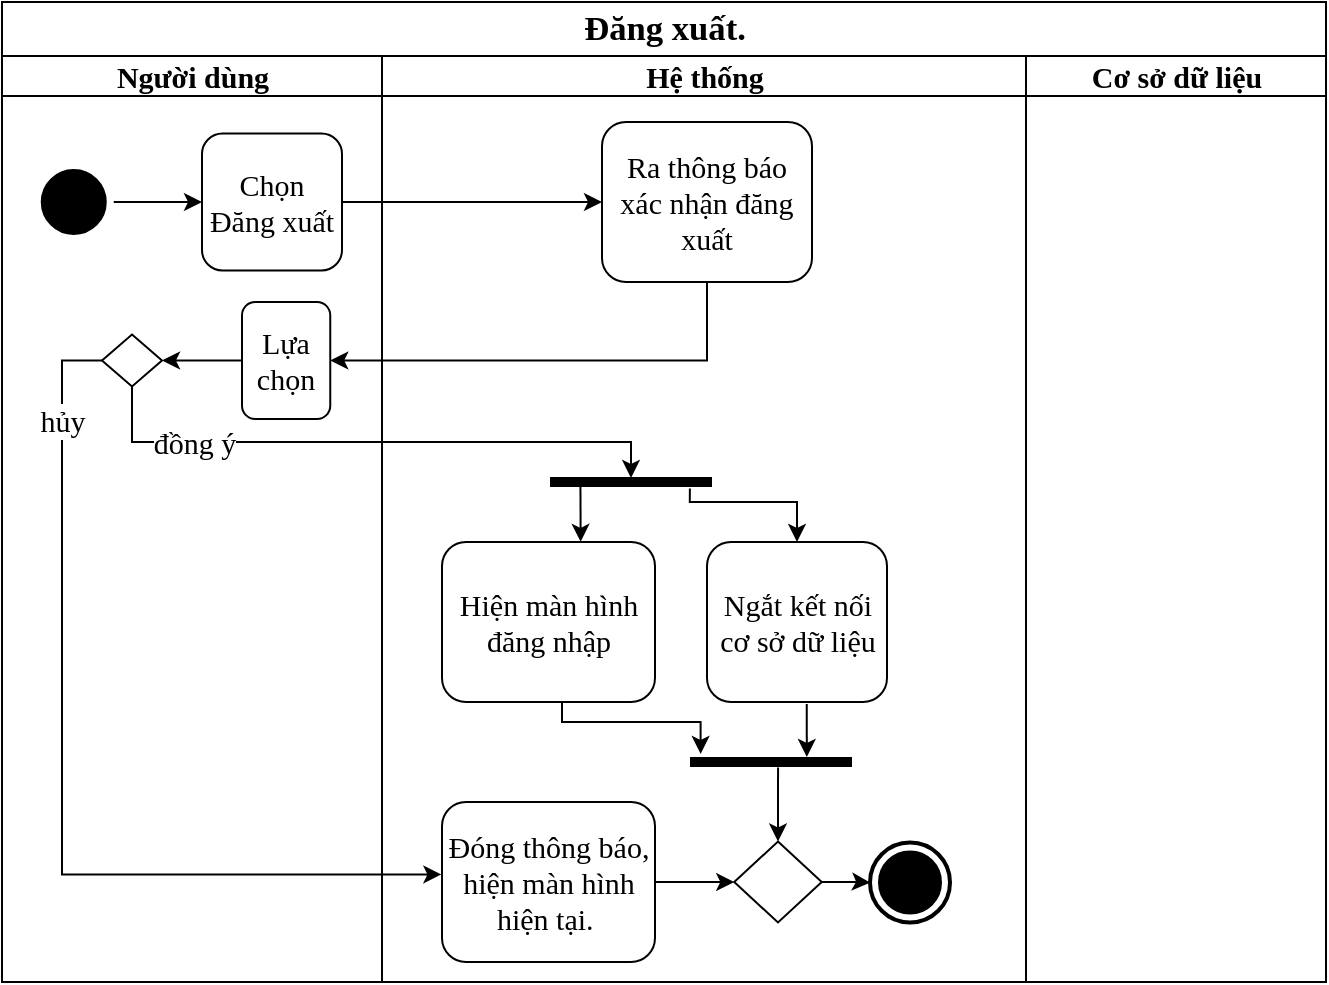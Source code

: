 <mxfile version="13.3.1" type="device"><diagram id="8VUYHRGgps18awLq4q4d" name="Page-1"><mxGraphModel dx="1452" dy="596" grid="1" gridSize="10" guides="1" tooltips="1" connect="1" arrows="1" fold="1" page="1" pageScale="1" pageWidth="827" pageHeight="1169" math="0" shadow="0"><root><mxCell id="0"/><mxCell id="1" parent="0"/><mxCell id="bD_iZolfdFwd9rmxjZnh-7" value="&lt;span style=&quot;font-size: 13pt ; line-height: 107% ; font-family: &amp;#34;times new roman&amp;#34; , serif&quot;&gt;Đăng xuất.&lt;/span&gt;" style="swimlane;html=1;childLayout=stackLayout;resizeParent=1;resizeParentMax=0;startSize=27;rounded=0;glass=0;fontSize=15;fontFamily=Times New Roman;" parent="1" vertex="1"><mxGeometry x="40" y="40" width="662" height="490" as="geometry"/></mxCell><mxCell id="bD_iZolfdFwd9rmxjZnh-8" value="Người dùng" style="swimlane;html=1;startSize=20;fontSize=15;fontFamily=Times New Roman;" parent="bD_iZolfdFwd9rmxjZnh-7" vertex="1"><mxGeometry y="27" width="190" height="463" as="geometry"><mxRectangle y="20" width="30" height="460" as="alternateBounds"/></mxGeometry></mxCell><mxCell id="bD_iZolfdFwd9rmxjZnh-24" value="" style="edgeStyle=orthogonalEdgeStyle;rounded=0;orthogonalLoop=1;jettySize=auto;html=1;fontFamily=Times New Roman;fontSize=15;entryX=0;entryY=0.5;entryDx=0;entryDy=0;exitX=1;exitY=0.5;exitDx=0;exitDy=0;" parent="bD_iZolfdFwd9rmxjZnh-8" source="bD_iZolfdFwd9rmxjZnh-13" target="bD_iZolfdFwd9rmxjZnh-25" edge="1"><mxGeometry relative="1" as="geometry"><mxPoint x="30" y="163" as="targetPoint"/></mxGeometry></mxCell><mxCell id="bD_iZolfdFwd9rmxjZnh-13" value="" style="ellipse;html=1;shape=startState;fillColor=#000000;strokeColor=#000000;rounded=0;glass=0;fontFamily=Times New Roman;fontSize=15;" parent="bD_iZolfdFwd9rmxjZnh-8" vertex="1"><mxGeometry x="15.88" y="53" width="40" height="40" as="geometry"/></mxCell><mxCell id="bD_iZolfdFwd9rmxjZnh-53" value="" style="shape=rhombus;html=1;verticalLabelPosition=bottom;verticalAlignment=top;rounded=0;glass=0;strokeColor=#000000;fontFamily=Times New Roman;fontSize=15;" parent="bD_iZolfdFwd9rmxjZnh-8" vertex="1"><mxGeometry x="50" y="139.25" width="30" height="26" as="geometry"/></mxCell><mxCell id="bD_iZolfdFwd9rmxjZnh-25" value="Chọn&lt;br&gt;Đăng xuất" style="shape=rect;html=1;rounded=1;whiteSpace=wrap;align=center;glass=0;strokeColor=#000000;fontFamily=Times New Roman;fontSize=15;" parent="bD_iZolfdFwd9rmxjZnh-8" vertex="1"><mxGeometry x="100" y="38.75" width="70" height="68.5" as="geometry"/></mxCell><mxCell id="VSX_U9g0RhG26EY-jK5Y-106" value="" style="edgeStyle=orthogonalEdgeStyle;rounded=0;orthogonalLoop=1;jettySize=auto;html=1;fontSize=15;entryX=1;entryY=0.5;entryDx=0;entryDy=0;" parent="bD_iZolfdFwd9rmxjZnh-8" source="VSX_U9g0RhG26EY-jK5Y-102" target="bD_iZolfdFwd9rmxjZnh-53" edge="1"><mxGeometry relative="1" as="geometry"><mxPoint x="75.0" y="473" as="targetPoint"/></mxGeometry></mxCell><mxCell id="VSX_U9g0RhG26EY-jK5Y-102" value="&lt;font face=&quot;times new roman, serif&quot;&gt;Lựa chọn&lt;/font&gt;" style="shape=rect;html=1;rounded=1;whiteSpace=wrap;align=center;glass=0;strokeColor=#000000;fontFamily=Times New Roman;fontSize=15;" parent="bD_iZolfdFwd9rmxjZnh-8" vertex="1"><mxGeometry x="120" y="123" width="44.13" height="58.5" as="geometry"/></mxCell><mxCell id="bD_iZolfdFwd9rmxjZnh-27" style="edgeStyle=orthogonalEdgeStyle;rounded=0;orthogonalLoop=1;jettySize=auto;html=1;fontFamily=Times New Roman;fontSize=15;entryX=0;entryY=0.5;entryDx=0;entryDy=0;exitX=1;exitY=0.5;exitDx=0;exitDy=0;" parent="bD_iZolfdFwd9rmxjZnh-7" source="bD_iZolfdFwd9rmxjZnh-25" target="VSX_U9g0RhG26EY-jK5Y-100" edge="1"><mxGeometry relative="1" as="geometry"><mxPoint x="170" y="160" as="sourcePoint"/><mxPoint x="212.5" y="162" as="targetPoint"/></mxGeometry></mxCell><mxCell id="VSX_U9g0RhG26EY-jK5Y-104" value="" style="edgeStyle=orthogonalEdgeStyle;rounded=0;orthogonalLoop=1;jettySize=auto;html=1;fontSize=15;entryX=1;entryY=0.5;entryDx=0;entryDy=0;exitX=0.5;exitY=1;exitDx=0;exitDy=0;" parent="bD_iZolfdFwd9rmxjZnh-7" source="VSX_U9g0RhG26EY-jK5Y-100" target="VSX_U9g0RhG26EY-jK5Y-102" edge="1"><mxGeometry relative="1" as="geometry"><mxPoint x="380" y="570" as="targetPoint"/></mxGeometry></mxCell><mxCell id="bD_iZolfdFwd9rmxjZnh-9" value="Hệ thống" style="swimlane;html=1;startSize=20;fontSize=15;fontFamily=Times New Roman;" parent="bD_iZolfdFwd9rmxjZnh-7" vertex="1"><mxGeometry x="190" y="27" width="322" height="463" as="geometry"/></mxCell><mxCell id="n0ksNAkPkwFpbxkG5DMu-15" style="edgeStyle=orthogonalEdgeStyle;rounded=0;orthogonalLoop=1;jettySize=auto;html=1;entryX=1;entryY=0.5;entryDx=0;entryDy=0;fontFamily=Times New Roman;fontSize=15;" parent="bD_iZolfdFwd9rmxjZnh-9" edge="1"><mxGeometry relative="1" as="geometry"><mxPoint x="134.5" y="226.5" as="targetPoint"/></mxGeometry></mxCell><mxCell id="n0ksNAkPkwFpbxkG5DMu-16" value="không&lt;br&gt;hợp lệ" style="edgeLabel;html=1;align=center;verticalAlign=middle;resizable=0;points=[];fontFamily=Times New Roman;fontSize=15;" parent="n0ksNAkPkwFpbxkG5DMu-15" vertex="1" connectable="0"><mxGeometry x="-0.25" y="2" relative="1" as="geometry"><mxPoint x="-0.55" y="24.38" as="offset"/></mxGeometry></mxCell><mxCell id="VSX_U9g0RhG26EY-jK5Y-100" value="&lt;span style=&quot;font-size: 15px ; line-height: 107% ; font-family: &amp;#34;times new roman&amp;#34; , serif&quot;&gt;Ra thông báo xác nhận đăng xuất&lt;/span&gt;" style="shape=rect;html=1;rounded=1;whiteSpace=wrap;align=center;glass=0;strokeColor=#000000;fontFamily=Times New Roman;fontSize=15;" parent="bD_iZolfdFwd9rmxjZnh-9" vertex="1"><mxGeometry x="110" y="33" width="105" height="80" as="geometry"/></mxCell><mxCell id="VSX_U9g0RhG26EY-jK5Y-57" value="" style="edgeStyle=orthogonalEdgeStyle;rounded=0;orthogonalLoop=1;jettySize=auto;html=1;entryX=1.513;entryY=0.06;entryDx=0;entryDy=0;entryPerimeter=0;exitX=0.5;exitY=1;exitDx=0;exitDy=0;fontSize=15;" parent="bD_iZolfdFwd9rmxjZnh-9" source="VSX_U9g0RhG26EY-jK5Y-52" target="VSX_U9g0RhG26EY-jK5Y-55" edge="1"><mxGeometry relative="1" as="geometry"><mxPoint x="89.5" y="343" as="targetPoint"/><Array as="points"><mxPoint x="90" y="323"/><mxPoint x="90" y="333"/><mxPoint x="159" y="333"/></Array></mxGeometry></mxCell><mxCell id="VSX_U9g0RhG26EY-jK5Y-52" value="&lt;font face=&quot;times new roman, serif&quot;&gt;Hiện màn hình đăng nhập&lt;/font&gt;" style="shape=rect;html=1;rounded=1;whiteSpace=wrap;align=center;glass=0;strokeColor=#000000;fontFamily=Times New Roman;fontSize=15;" parent="bD_iZolfdFwd9rmxjZnh-9" vertex="1"><mxGeometry x="30" y="243" width="106.5" height="80" as="geometry"/></mxCell><mxCell id="VSX_U9g0RhG26EY-jK5Y-51" value="" style="edgeStyle=orthogonalEdgeStyle;rounded=0;orthogonalLoop=1;jettySize=auto;html=1;exitX=-0.31;exitY=0.868;exitDx=0;exitDy=0;exitPerimeter=0;fontSize=15;" parent="bD_iZolfdFwd9rmxjZnh-9" source="VSX_U9g0RhG26EY-jK5Y-15" target="VSX_U9g0RhG26EY-jK5Y-10" edge="1"><mxGeometry relative="1" as="geometry"><Array as="points"><mxPoint x="153.5" y="223"/><mxPoint x="207.5" y="223"/></Array></mxGeometry></mxCell><mxCell id="n0ksNAkPkwFpbxkG5DMu-22" style="edgeStyle=orthogonalEdgeStyle;rounded=0;orthogonalLoop=1;jettySize=auto;html=1;fontFamily=Times New Roman;fontSize=15;entryX=0.5;entryY=0;entryDx=0;entryDy=0;exitX=-0.188;exitY=0.544;exitDx=0;exitDy=0;exitPerimeter=0;" parent="bD_iZolfdFwd9rmxjZnh-9" source="VSX_U9g0RhG26EY-jK5Y-55" target="bD_iZolfdFwd9rmxjZnh-73" edge="1"><mxGeometry relative="1" as="geometry"><mxPoint x="198" y="391.0" as="targetPoint"/><mxPoint x="197.5" y="363" as="sourcePoint"/></mxGeometry></mxCell><mxCell id="bD_iZolfdFwd9rmxjZnh-79" value="" style="edgeStyle=orthogonalEdgeStyle;rounded=0;orthogonalLoop=1;jettySize=auto;html=1;endArrow=classic;endFill=1;fontFamily=Times New Roman;fontSize=15;" parent="bD_iZolfdFwd9rmxjZnh-9" source="bD_iZolfdFwd9rmxjZnh-73" target="bD_iZolfdFwd9rmxjZnh-64" edge="1"><mxGeometry relative="1" as="geometry"/></mxCell><mxCell id="VSX_U9g0RhG26EY-jK5Y-111" value="" style="edgeStyle=orthogonalEdgeStyle;rounded=0;orthogonalLoop=1;jettySize=auto;html=1;fontSize=15;" parent="bD_iZolfdFwd9rmxjZnh-9" source="VSX_U9g0RhG26EY-jK5Y-108" target="bD_iZolfdFwd9rmxjZnh-73" edge="1"><mxGeometry relative="1" as="geometry"><mxPoint x="420" y="496.75" as="sourcePoint"/><mxPoint x="500" y="496.75" as="targetPoint"/></mxGeometry></mxCell><mxCell id="VSX_U9g0RhG26EY-jK5Y-108" value="&lt;span style=&quot;font-family: &amp;#34;times new roman&amp;#34; , serif&quot;&gt;Đóng thông báo, h&lt;/span&gt;&lt;font face=&quot;times new roman, serif&quot;&gt;iện màn hình hiện tại.&amp;nbsp;&lt;/font&gt;" style="shape=rect;html=1;rounded=1;whiteSpace=wrap;align=center;glass=0;strokeColor=#000000;fontFamily=Times New Roman;fontSize=15;" parent="bD_iZolfdFwd9rmxjZnh-9" vertex="1"><mxGeometry x="30" y="373" width="106.5" height="80" as="geometry"/></mxCell><mxCell id="xgjt-dIGxeOgQvhykFv4-2" style="edgeStyle=orthogonalEdgeStyle;rounded=0;orthogonalLoop=1;jettySize=auto;html=1;exitX=0.554;exitY=1.012;exitDx=0;exitDy=0;exitPerimeter=0;entryX=1.134;entryY=0.724;entryDx=0;entryDy=0;entryPerimeter=0;" edge="1" parent="bD_iZolfdFwd9rmxjZnh-9" source="VSX_U9g0RhG26EY-jK5Y-10" target="VSX_U9g0RhG26EY-jK5Y-55"><mxGeometry relative="1" as="geometry"><mxPoint x="212" y="343" as="targetPoint"/><Array as="points"/></mxGeometry></mxCell><mxCell id="VSX_U9g0RhG26EY-jK5Y-10" value="&lt;span style=&quot;font-size: 15px ; line-height: 107% ; font-family: &amp;#34;times new roman&amp;#34; , serif&quot;&gt;Ngắt kết nối cơ sở dữ liệu&lt;/span&gt;" style="shape=rect;html=1;rounded=1;whiteSpace=wrap;align=center;glass=0;strokeColor=#000000;fontFamily=Times New Roman;fontSize=15;" parent="bD_iZolfdFwd9rmxjZnh-9" vertex="1"><mxGeometry x="162.5" y="243" width="90" height="80" as="geometry"/></mxCell><mxCell id="-RcYtz28Q2Jx_34SBgoX-3" style="edgeStyle=orthogonalEdgeStyle;rounded=0;orthogonalLoop=1;jettySize=auto;html=1;entryX=0.651;entryY=-0.001;entryDx=0;entryDy=0;entryPerimeter=0;exitX=-0.056;exitY=0.184;exitDx=0;exitDy=0;exitPerimeter=0;" parent="bD_iZolfdFwd9rmxjZnh-9" source="VSX_U9g0RhG26EY-jK5Y-15" target="VSX_U9g0RhG26EY-jK5Y-52" edge="1"><mxGeometry relative="1" as="geometry"/></mxCell><mxCell id="VSX_U9g0RhG26EY-jK5Y-15" value="" style="shape=rect;html=1;fillColor=#000000;verticalLabelPosition=bottom;verticalAlignment=top;rotation=-90;fontSize=15;" parent="bD_iZolfdFwd9rmxjZnh-9" vertex="1"><mxGeometry x="122.5" y="173" width="4" height="80" as="geometry"/></mxCell><mxCell id="bD_iZolfdFwd9rmxjZnh-73" value="" style="shape=rhombus;html=1;verticalLabelPosition=top;verticalAlignment=bottom;rounded=0;glass=0;strokeColor=#000000;fontFamily=Times New Roman;fontSize=15;" parent="bD_iZolfdFwd9rmxjZnh-9" vertex="1"><mxGeometry x="176.12" y="392.75" width="43.75" height="40.5" as="geometry"/></mxCell><mxCell id="VSX_U9g0RhG26EY-jK5Y-55" value="" style="shape=rect;html=1;fillColor=#000000;verticalLabelPosition=bottom;verticalAlignment=top;rotation=-90;fontSize=15;" parent="bD_iZolfdFwd9rmxjZnh-9" vertex="1"><mxGeometry x="192.5" y="313" width="4" height="80" as="geometry"/></mxCell><mxCell id="bD_iZolfdFwd9rmxjZnh-64" value="" style="html=1;shape=mxgraph.sysml.actFinal;strokeWidth=2;verticalLabelPosition=bottom;verticalAlignment=top;rounded=0;glass=0;fontFamily=Times New Roman;fontSize=15;" parent="bD_iZolfdFwd9rmxjZnh-9" vertex="1"><mxGeometry x="244" y="393.25" width="40" height="40" as="geometry"/></mxCell><mxCell id="bD_iZolfdFwd9rmxjZnh-10" value="Cơ sở dữ liệu" style="swimlane;html=1;startSize=20;fontSize=15;fontFamily=Times New Roman;" parent="bD_iZolfdFwd9rmxjZnh-7" vertex="1"><mxGeometry x="512" y="27" width="150" height="463" as="geometry"/></mxCell><mxCell id="n0ksNAkPkwFpbxkG5DMu-8" value="" style="edgeStyle=orthogonalEdgeStyle;rounded=0;orthogonalLoop=1;jettySize=auto;html=1;fontFamily=Times New Roman;entryX=1;entryY=0.5;entryDx=0;entryDy=0;exitX=0.5;exitY=1;exitDx=0;exitDy=0;" parent="bD_iZolfdFwd9rmxjZnh-7" edge="1"><mxGeometry relative="1" as="geometry"><mxPoint x="542" y="253.505" as="targetPoint"/></mxGeometry></mxCell><mxCell id="VSX_U9g0RhG26EY-jK5Y-8" value="" style="edgeStyle=orthogonalEdgeStyle;rounded=0;orthogonalLoop=1;jettySize=auto;html=1;fontSize=15;exitX=0.5;exitY=1;exitDx=0;exitDy=0;entryX=1;entryY=0.5;entryDx=0;entryDy=0;" parent="bD_iZolfdFwd9rmxjZnh-7" source="bD_iZolfdFwd9rmxjZnh-53" target="VSX_U9g0RhG26EY-jK5Y-15" edge="1"><mxGeometry relative="1" as="geometry"><mxPoint x="350" y="220" as="targetPoint"/><Array as="points"><mxPoint x="65" y="220"/><mxPoint x="315" y="220"/></Array></mxGeometry></mxCell><mxCell id="VSX_U9g0RhG26EY-jK5Y-9" value="đồng ý" style="edgeLabel;html=1;align=center;verticalAlign=middle;resizable=0;points=[];fontSize=15;fontFamily=Times New Roman;" parent="VSX_U9g0RhG26EY-jK5Y-8" vertex="1" connectable="0"><mxGeometry x="0.279" y="1" relative="1" as="geometry"><mxPoint x="-130.79" y="0.97" as="offset"/></mxGeometry></mxCell><mxCell id="bD_iZolfdFwd9rmxjZnh-65" value="" style="edgeStyle=orthogonalEdgeStyle;rounded=0;orthogonalLoop=1;jettySize=auto;html=1;endArrow=classic;endFill=1;fontFamily=Times New Roman;fontSize=15;exitX=0;exitY=0.5;exitDx=0;exitDy=0;entryX=-0.003;entryY=0.453;entryDx=0;entryDy=0;entryPerimeter=0;" parent="bD_iZolfdFwd9rmxjZnh-7" source="bD_iZolfdFwd9rmxjZnh-53" target="VSX_U9g0RhG26EY-jK5Y-108" edge="1"><mxGeometry relative="1" as="geometry"><mxPoint x="220" y="750" as="targetPoint"/><Array as="points"><mxPoint x="30" y="179"/><mxPoint x="30" y="436"/></Array></mxGeometry></mxCell><mxCell id="bD_iZolfdFwd9rmxjZnh-68" value="hủy" style="edgeLabel;html=1;align=center;verticalAlign=middle;resizable=0;points=[];fontSize=15;fontFamily=Times New Roman;" parent="bD_iZolfdFwd9rmxjZnh-65" vertex="1" connectable="0"><mxGeometry x="-0.488" y="-2" relative="1" as="geometry"><mxPoint x="1.97" y="-70.24" as="offset"/></mxGeometry></mxCell></root></mxGraphModel></diagram></mxfile>